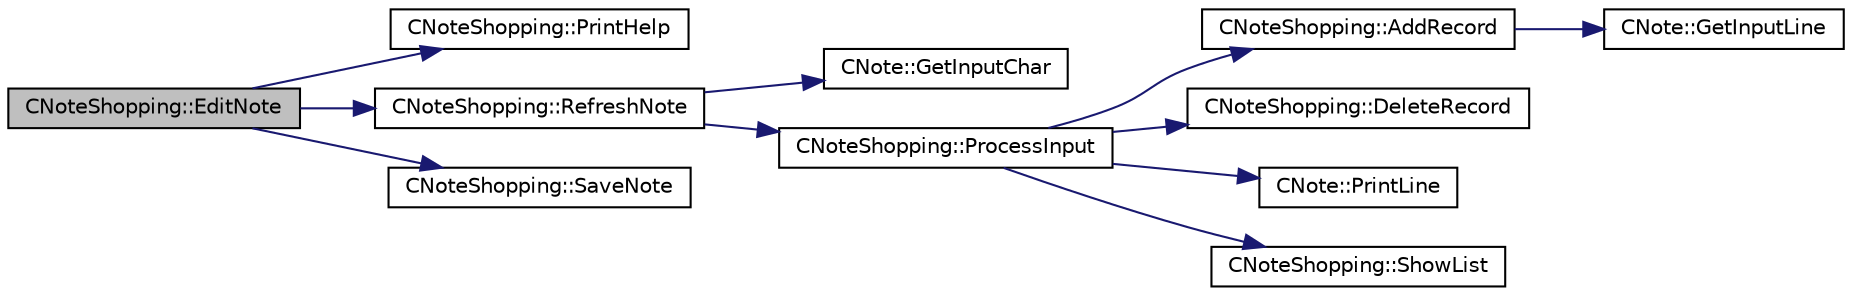 digraph "CNoteShopping::EditNote"
{
 // LATEX_PDF_SIZE
  edge [fontname="Helvetica",fontsize="10",labelfontname="Helvetica",labelfontsize="10"];
  node [fontname="Helvetica",fontsize="10",shape=record];
  rankdir="LR";
  Node1 [label="CNoteShopping::EditNote",height=0.2,width=0.4,color="black", fillcolor="grey75", style="filled", fontcolor="black",tooltip="Loads a note from a file into a vector and then goes throught editing process. In the end saves chang..."];
  Node1 -> Node2 [color="midnightblue",fontsize="10",style="solid",fontname="Helvetica"];
  Node2 [label="CNoteShopping::PrintHelp",height=0.2,width=0.4,color="black", fillcolor="white", style="filled",URL="$classCNoteShopping.html#a9e066e61ceba91257917f29e772823a9",tooltip="Prints out a manutal on how to work with the the note editing."];
  Node1 -> Node3 [color="midnightblue",fontsize="10",style="solid",fontname="Helvetica"];
  Node3 [label="CNoteShopping::RefreshNote",height=0.2,width=0.4,color="black", fillcolor="white", style="filled",URL="$classCNoteShopping.html#ab653990e2ecf9dfc56fb5059bf394590",tooltip="Handles the input and decision what will be done."];
  Node3 -> Node4 [color="midnightblue",fontsize="10",style="solid",fontname="Helvetica"];
  Node4 [label="CNote::GetInputChar",height=0.2,width=0.4,color="black", fillcolor="white", style="filled",URL="$classCNote.html#a34b82fc095ddd76e651a3262167a444b",tooltip="Reads a char from stdin and puts it into current_keypress variable."];
  Node3 -> Node5 [color="midnightblue",fontsize="10",style="solid",fontname="Helvetica"];
  Node5 [label="CNoteShopping::ProcessInput",height=0.2,width=0.4,color="black", fillcolor="white", style="filled",URL="$classCNoteShopping.html#ad7fb546005e70165f85f72924cedc4ea",tooltip="Decides what function will be called based on input key."];
  Node5 -> Node6 [color="midnightblue",fontsize="10",style="solid",fontname="Helvetica"];
  Node6 [label="CNoteShopping::AddRecord",height=0.2,width=0.4,color="black", fillcolor="white", style="filled",URL="$classCNoteShopping.html#a1ae0d786dd0122540d9111ec1c60cf58",tooltip="Adds a new records into the vector in the right format."];
  Node6 -> Node7 [color="midnightblue",fontsize="10",style="solid",fontname="Helvetica"];
  Node7 [label="CNote::GetInputLine",height=0.2,width=0.4,color="black", fillcolor="white", style="filled",URL="$classCNote.html#a503cdc32ab502847c764e194bf53ee6d",tooltip="Reads a line from stdin and returns it."];
  Node5 -> Node8 [color="midnightblue",fontsize="10",style="solid",fontname="Helvetica"];
  Node8 [label="CNoteShopping::DeleteRecord",height=0.2,width=0.4,color="black", fillcolor="white", style="filled",URL="$classCNoteShopping.html#adce6f7a8e9a8517dfe73c71ca0bb6197",tooltip="Deletes a record from the vector of records."];
  Node5 -> Node9 [color="midnightblue",fontsize="10",style="solid",fontname="Helvetica"];
  Node9 [label="CNote::PrintLine",height=0.2,width=0.4,color="black", fillcolor="white", style="filled",URL="$classCNote.html#a3f4ada896501a9c6889104322dd20b4b",tooltip="Prints a line to stdout from the argument string."];
  Node5 -> Node10 [color="midnightblue",fontsize="10",style="solid",fontname="Helvetica"];
  Node10 [label="CNoteShopping::ShowList",height=0.2,width=0.4,color="black", fillcolor="white", style="filled",URL="$classCNoteShopping.html#a8eac16e44e83cc7ae60148cee373507a",tooltip="Shows content of the records vector in the right format."];
  Node1 -> Node11 [color="midnightblue",fontsize="10",style="solid",fontname="Helvetica"];
  Node11 [label="CNoteShopping::SaveNote",height=0.2,width=0.4,color="black", fillcolor="white", style="filled",URL="$classCNoteShopping.html#a5f4825ab89af8ee802f09bd8a4438ad1",tooltip="Attempts to save content of the records vector into a note file."];
}
